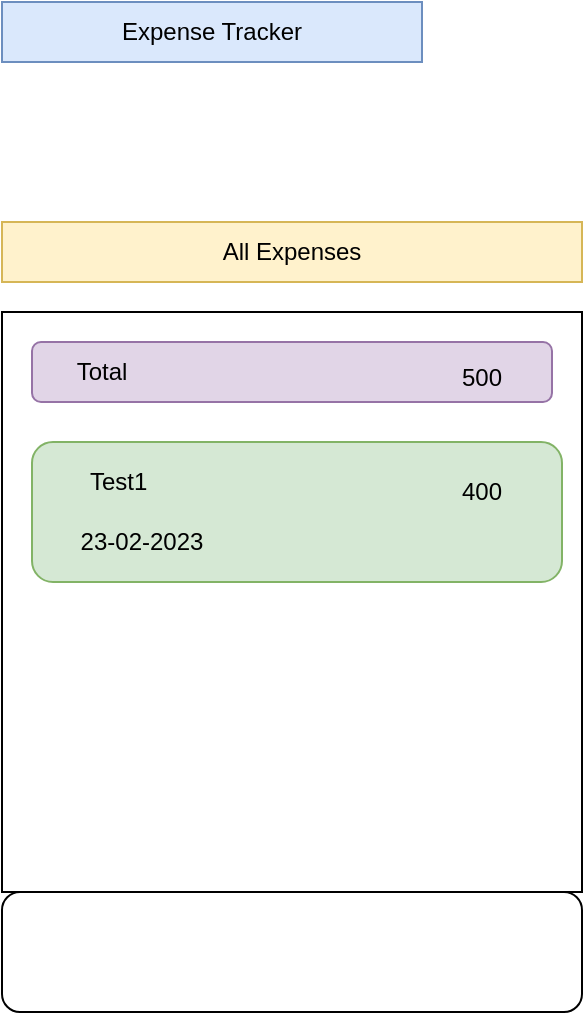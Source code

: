 <mxfile version="17.4.2" type="device"><diagram id="ymubilDZmTJn8JmRrdL_" name="Page-1"><mxGraphModel dx="1106" dy="782" grid="1" gridSize="10" guides="1" tooltips="1" connect="1" arrows="1" fold="1" page="1" pageScale="1" pageWidth="827" pageHeight="1169" math="0" shadow="0"><root><mxCell id="0"/><mxCell id="1" parent="0"/><mxCell id="feh6IT0920jlZnWoY1s4-1" value="Expense Tracker" style="text;html=1;strokeColor=#6c8ebf;fillColor=#dae8fc;align=center;verticalAlign=middle;whiteSpace=wrap;rounded=0;" vertex="1" parent="1"><mxGeometry x="130" y="140" width="210" height="30" as="geometry"/></mxCell><mxCell id="feh6IT0920jlZnWoY1s4-2" value="" style="whiteSpace=wrap;html=1;aspect=fixed;" vertex="1" parent="1"><mxGeometry x="130" y="295" width="290" height="290" as="geometry"/></mxCell><mxCell id="feh6IT0920jlZnWoY1s4-3" value="All Expenses" style="text;html=1;strokeColor=#d6b656;fillColor=#fff2cc;align=center;verticalAlign=middle;whiteSpace=wrap;rounded=0;" vertex="1" parent="1"><mxGeometry x="130" y="250" width="290" height="30" as="geometry"/></mxCell><mxCell id="feh6IT0920jlZnWoY1s4-5" value="" style="rounded=1;whiteSpace=wrap;html=1;fillColor=#e1d5e7;strokeColor=#9673a6;" vertex="1" parent="1"><mxGeometry x="145" y="310" width="260" height="30" as="geometry"/></mxCell><mxCell id="feh6IT0920jlZnWoY1s4-6" value="Total" style="text;html=1;strokeColor=none;fillColor=none;align=center;verticalAlign=middle;whiteSpace=wrap;rounded=0;" vertex="1" parent="1"><mxGeometry x="150" y="315" width="60" height="20" as="geometry"/></mxCell><mxCell id="feh6IT0920jlZnWoY1s4-7" value="500" style="text;html=1;strokeColor=none;fillColor=none;align=center;verticalAlign=middle;whiteSpace=wrap;rounded=0;" vertex="1" parent="1"><mxGeometry x="340" y="320" width="60" height="15" as="geometry"/></mxCell><mxCell id="feh6IT0920jlZnWoY1s4-8" value="" style="rounded=1;whiteSpace=wrap;html=1;fillColor=#d5e8d4;strokeColor=#82b366;" vertex="1" parent="1"><mxGeometry x="145" y="360" width="265" height="70" as="geometry"/></mxCell><mxCell id="feh6IT0920jlZnWoY1s4-9" value="Test1&amp;nbsp;" style="text;html=1;strokeColor=none;fillColor=none;align=center;verticalAlign=middle;whiteSpace=wrap;rounded=0;" vertex="1" parent="1"><mxGeometry x="160" y="370" width="60" height="20" as="geometry"/></mxCell><mxCell id="feh6IT0920jlZnWoY1s4-10" value="400" style="text;html=1;strokeColor=none;fillColor=none;align=center;verticalAlign=middle;whiteSpace=wrap;rounded=0;" vertex="1" parent="1"><mxGeometry x="340" y="375" width="60" height="20" as="geometry"/></mxCell><mxCell id="feh6IT0920jlZnWoY1s4-11" value="23-02-2023" style="text;html=1;strokeColor=none;fillColor=none;align=center;verticalAlign=middle;whiteSpace=wrap;rounded=0;" vertex="1" parent="1"><mxGeometry x="140" y="400" width="120" height="20" as="geometry"/></mxCell><mxCell id="feh6IT0920jlZnWoY1s4-13" value="" style="rounded=1;whiteSpace=wrap;html=1;" vertex="1" parent="1"><mxGeometry x="130" y="585" width="290" height="60" as="geometry"/></mxCell></root></mxGraphModel></diagram></mxfile>